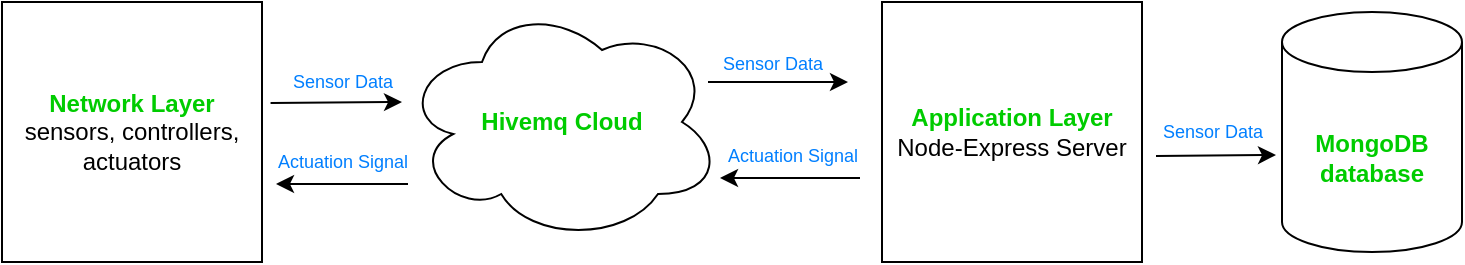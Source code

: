 <mxfile version="24.7.16">
  <diagram id="C5RBs43oDa-KdzZeNtuy" name="Page-1">
    <mxGraphModel dx="911" dy="526" grid="1" gridSize="10" guides="1" tooltips="1" connect="1" arrows="1" fold="1" page="1" pageScale="1" pageWidth="827" pageHeight="1169" math="0" shadow="0">
      <root>
        <mxCell id="WIyWlLk6GJQsqaUBKTNV-0" />
        <mxCell id="WIyWlLk6GJQsqaUBKTNV-1" parent="WIyWlLk6GJQsqaUBKTNV-0" />
        <mxCell id="tOpxADcuduA2cvzw2Qei-0" value="&lt;b&gt;&lt;font color=&quot;#00cc00&quot;&gt;Network Layer&lt;/font&gt;&lt;/b&gt;&lt;div&gt;sensors, controllers,&lt;/div&gt;&lt;div&gt;actuators&lt;/div&gt;" style="whiteSpace=wrap;html=1;aspect=fixed;" vertex="1" parent="WIyWlLk6GJQsqaUBKTNV-1">
          <mxGeometry x="60" y="230" width="130" height="130" as="geometry" />
        </mxCell>
        <mxCell id="tOpxADcuduA2cvzw2Qei-1" value="&lt;b&gt;&lt;font color=&quot;#00cc00&quot;&gt;MongoDB database&lt;/font&gt;&lt;/b&gt;" style="shape=cylinder3;whiteSpace=wrap;html=1;boundedLbl=1;backgroundOutline=1;size=15;" vertex="1" parent="WIyWlLk6GJQsqaUBKTNV-1">
          <mxGeometry x="700" y="235" width="90" height="120" as="geometry" />
        </mxCell>
        <mxCell id="tOpxADcuduA2cvzw2Qei-2" value="&lt;b&gt;&lt;font color=&quot;#00cc00&quot;&gt;Application Layer&lt;/font&gt;&lt;/b&gt;&lt;div&gt;Node-Express Server&lt;/div&gt;" style="whiteSpace=wrap;html=1;aspect=fixed;" vertex="1" parent="WIyWlLk6GJQsqaUBKTNV-1">
          <mxGeometry x="500" y="230" width="130" height="130" as="geometry" />
        </mxCell>
        <mxCell id="tOpxADcuduA2cvzw2Qei-3" value="&lt;b&gt;&lt;font color=&quot;#00cc00&quot;&gt;Hivemq Cloud&lt;/font&gt;&lt;/b&gt;" style="ellipse;shape=cloud;whiteSpace=wrap;html=1;" vertex="1" parent="WIyWlLk6GJQsqaUBKTNV-1">
          <mxGeometry x="260" y="230" width="160" height="120" as="geometry" />
        </mxCell>
        <mxCell id="tOpxADcuduA2cvzw2Qei-4" value="" style="endArrow=classic;html=1;rounded=0;exitX=1.033;exitY=0.388;exitDx=0;exitDy=0;exitPerimeter=0;" edge="1" parent="WIyWlLk6GJQsqaUBKTNV-1" source="tOpxADcuduA2cvzw2Qei-0">
          <mxGeometry width="50" height="50" relative="1" as="geometry">
            <mxPoint x="200" y="290" as="sourcePoint" />
            <mxPoint x="260" y="280" as="targetPoint" />
          </mxGeometry>
        </mxCell>
        <mxCell id="tOpxADcuduA2cvzw2Qei-5" value="&lt;font style=&quot;font-size: 9px;&quot;&gt;Sensor Data&lt;/font&gt;" style="text;html=1;align=center;verticalAlign=middle;resizable=0;points=[];autosize=1;strokeColor=none;fillColor=none;fontSize=9;fontColor=#007FFF;" vertex="1" parent="WIyWlLk6GJQsqaUBKTNV-1">
          <mxGeometry x="195" y="260" width="70" height="20" as="geometry" />
        </mxCell>
        <mxCell id="tOpxADcuduA2cvzw2Qei-10" value="" style="endArrow=classic;html=1;rounded=0;exitX=1.033;exitY=0.388;exitDx=0;exitDy=0;exitPerimeter=0;" edge="1" parent="WIyWlLk6GJQsqaUBKTNV-1">
          <mxGeometry width="50" height="50" relative="1" as="geometry">
            <mxPoint x="263" y="321" as="sourcePoint" />
            <mxPoint x="197" y="321" as="targetPoint" />
          </mxGeometry>
        </mxCell>
        <mxCell id="tOpxADcuduA2cvzw2Qei-11" value="Actuation Signal" style="text;html=1;align=center;verticalAlign=middle;resizable=0;points=[];autosize=1;strokeColor=none;fillColor=none;fontSize=9;fontColor=#007FFF;" vertex="1" parent="WIyWlLk6GJQsqaUBKTNV-1">
          <mxGeometry x="185" y="300" width="90" height="20" as="geometry" />
        </mxCell>
        <mxCell id="tOpxADcuduA2cvzw2Qei-12" value="&lt;font style=&quot;font-size: 9px;&quot;&gt;Sensor Data&lt;/font&gt;" style="text;html=1;align=center;verticalAlign=middle;resizable=0;points=[];autosize=1;strokeColor=none;fillColor=none;fontSize=9;fontColor=#007FFF;" vertex="1" parent="WIyWlLk6GJQsqaUBKTNV-1">
          <mxGeometry x="410" y="251" width="70" height="20" as="geometry" />
        </mxCell>
        <mxCell id="tOpxADcuduA2cvzw2Qei-13" value="" style="endArrow=classic;html=1;rounded=0;" edge="1" parent="WIyWlLk6GJQsqaUBKTNV-1">
          <mxGeometry width="50" height="50" relative="1" as="geometry">
            <mxPoint x="413" y="270" as="sourcePoint" />
            <mxPoint x="483" y="270" as="targetPoint" />
          </mxGeometry>
        </mxCell>
        <mxCell id="tOpxADcuduA2cvzw2Qei-14" value="Actuation Signal" style="text;html=1;align=center;verticalAlign=middle;resizable=0;points=[];autosize=1;strokeColor=none;fillColor=none;fontSize=9;fontColor=#007FFF;" vertex="1" parent="WIyWlLk6GJQsqaUBKTNV-1">
          <mxGeometry x="410" y="297" width="90" height="20" as="geometry" />
        </mxCell>
        <mxCell id="tOpxADcuduA2cvzw2Qei-15" value="" style="endArrow=classic;html=1;rounded=0;" edge="1" parent="WIyWlLk6GJQsqaUBKTNV-1">
          <mxGeometry width="50" height="50" relative="1" as="geometry">
            <mxPoint x="489" y="318" as="sourcePoint" />
            <mxPoint x="419" y="318" as="targetPoint" />
          </mxGeometry>
        </mxCell>
        <mxCell id="tOpxADcuduA2cvzw2Qei-16" value="&lt;font style=&quot;font-size: 9px;&quot;&gt;Sensor Data&lt;/font&gt;" style="text;html=1;align=center;verticalAlign=middle;resizable=0;points=[];autosize=1;strokeColor=none;fillColor=none;fontSize=9;fontColor=#007FFF;" vertex="1" parent="WIyWlLk6GJQsqaUBKTNV-1">
          <mxGeometry x="630" y="285" width="70" height="20" as="geometry" />
        </mxCell>
        <mxCell id="tOpxADcuduA2cvzw2Qei-17" value="" style="endArrow=classic;html=1;rounded=0;" edge="1" parent="WIyWlLk6GJQsqaUBKTNV-1">
          <mxGeometry width="50" height="50" relative="1" as="geometry">
            <mxPoint x="637" y="307" as="sourcePoint" />
            <mxPoint x="697" y="306.5" as="targetPoint" />
          </mxGeometry>
        </mxCell>
      </root>
    </mxGraphModel>
  </diagram>
</mxfile>
